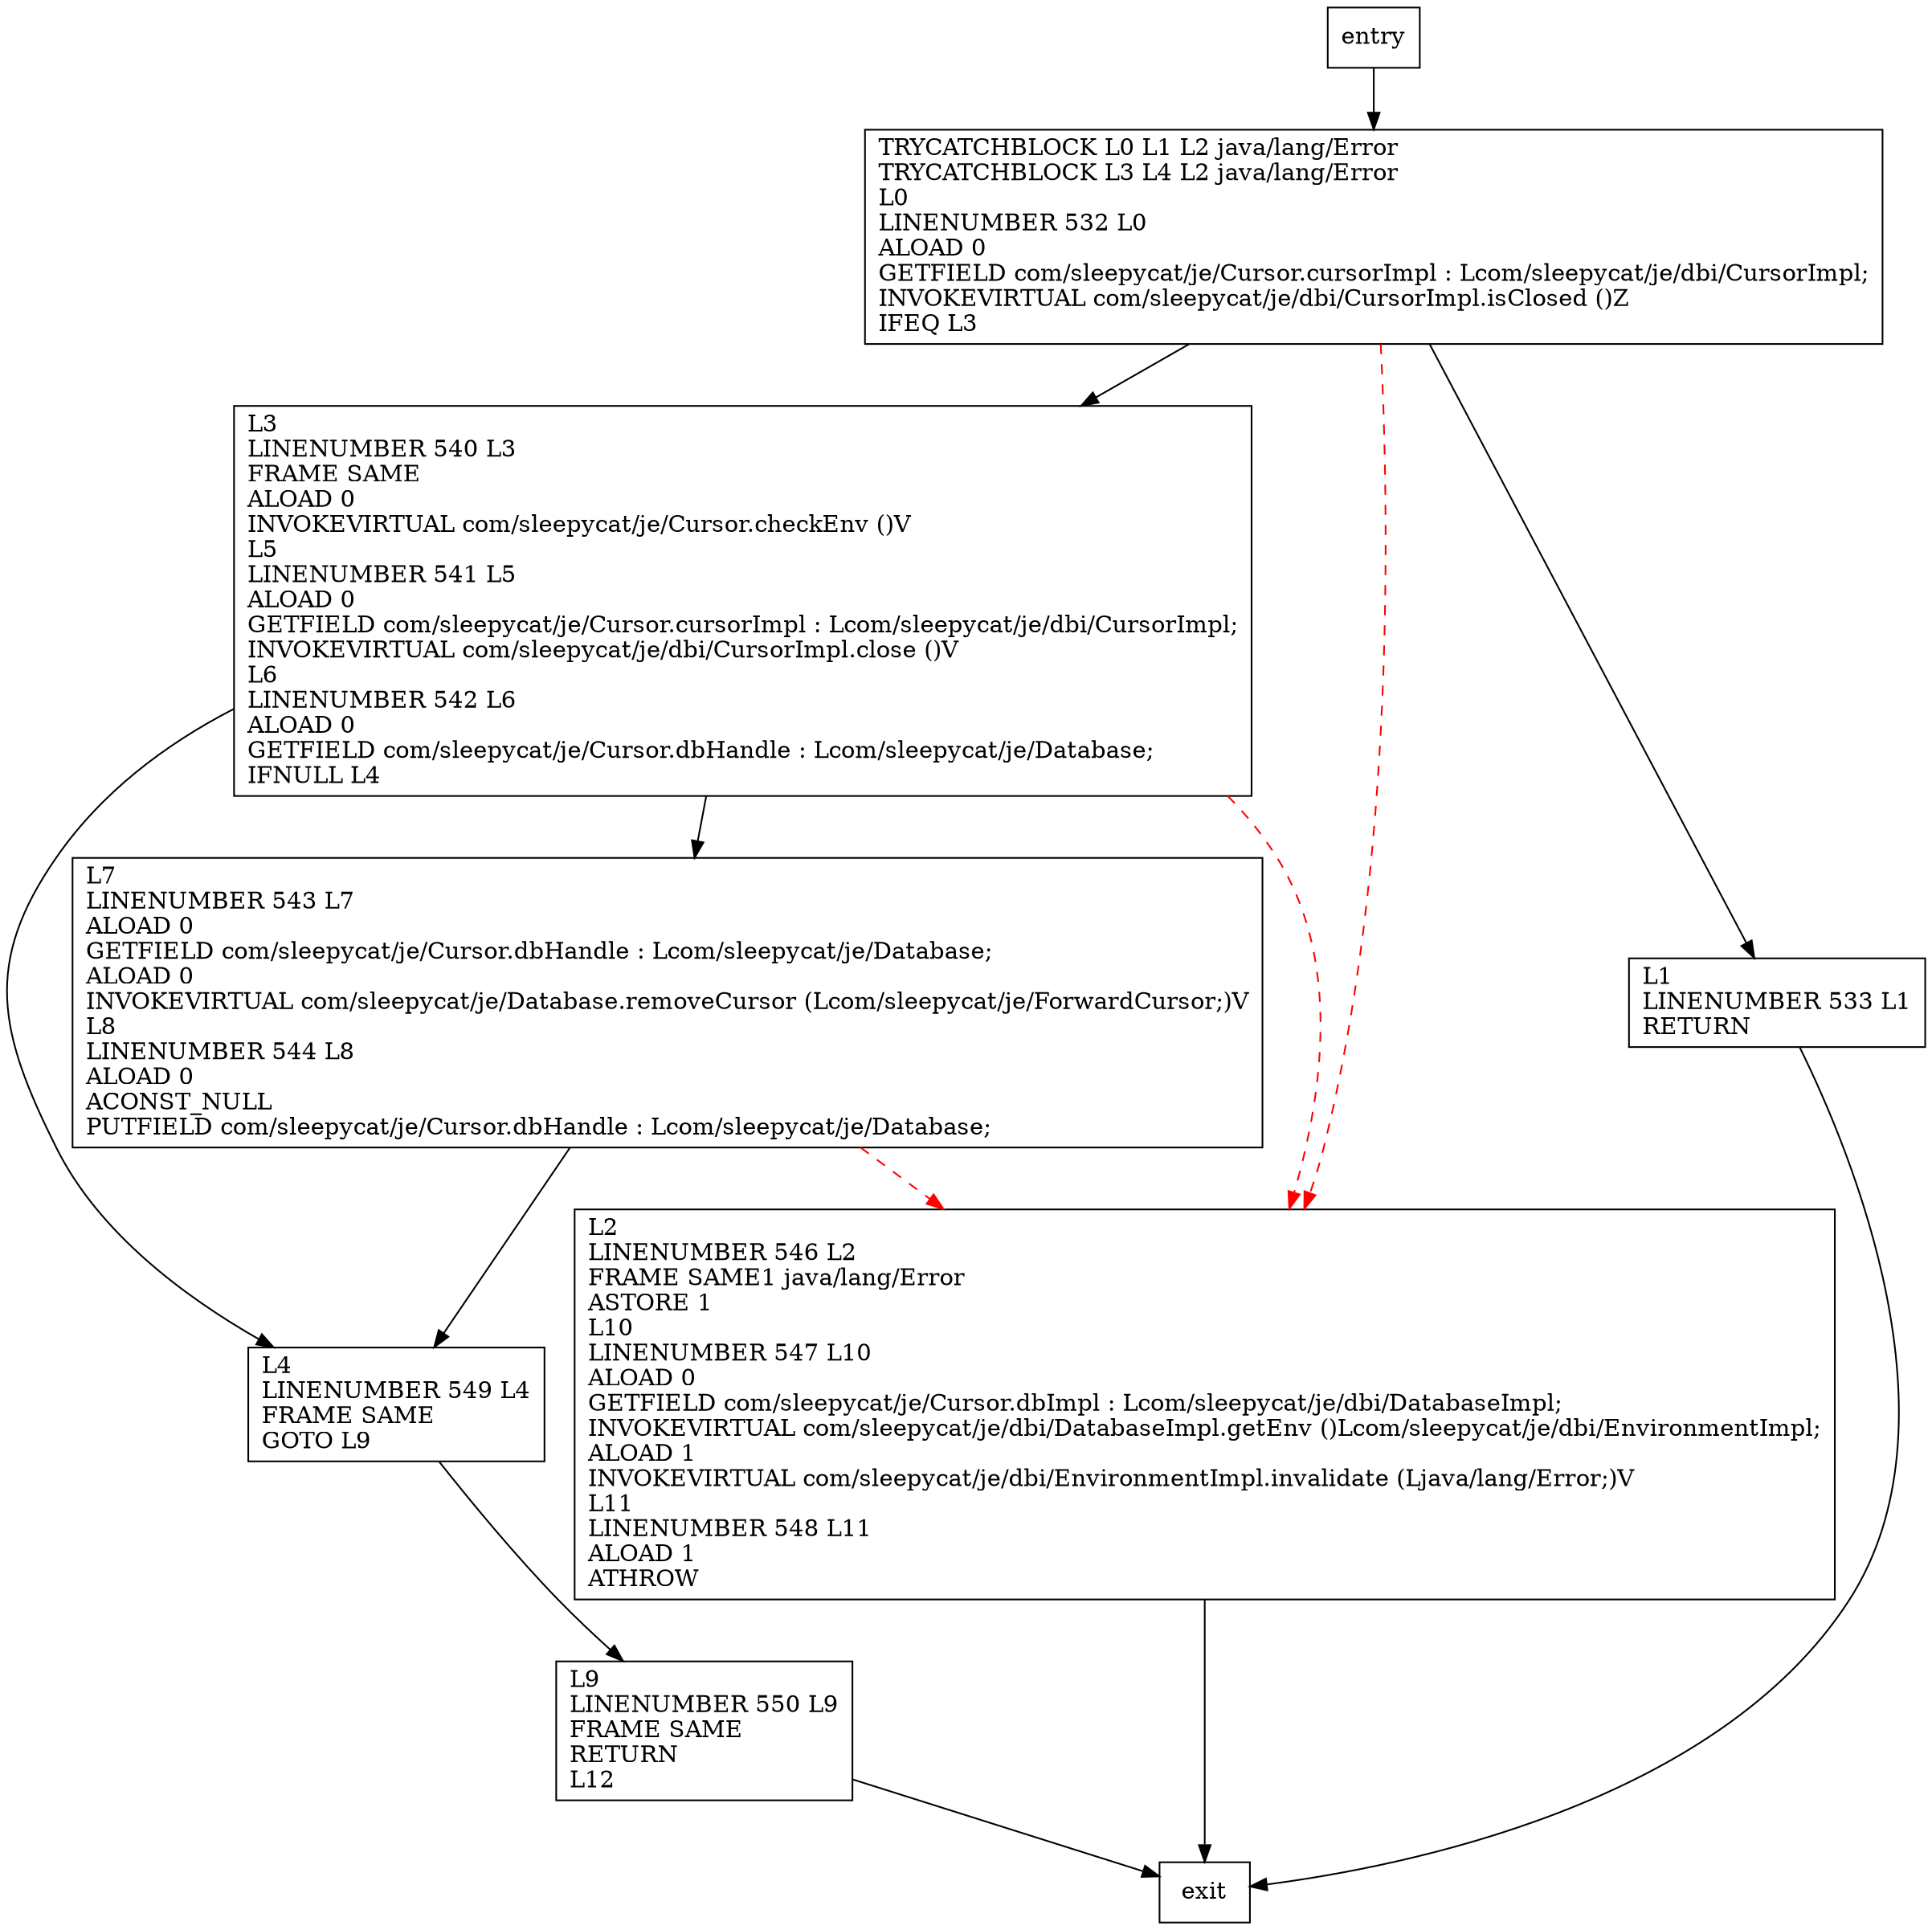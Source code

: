 digraph close {
node [shape=record];
1485138591 [label="L3\lLINENUMBER 540 L3\lFRAME SAME\lALOAD 0\lINVOKEVIRTUAL com/sleepycat/je/Cursor.checkEnv ()V\lL5\lLINENUMBER 541 L5\lALOAD 0\lGETFIELD com/sleepycat/je/Cursor.cursorImpl : Lcom/sleepycat/je/dbi/CursorImpl;\lINVOKEVIRTUAL com/sleepycat/je/dbi/CursorImpl.close ()V\lL6\lLINENUMBER 542 L6\lALOAD 0\lGETFIELD com/sleepycat/je/Cursor.dbHandle : Lcom/sleepycat/je/Database;\lIFNULL L4\l"];
1964865002 [label="TRYCATCHBLOCK L0 L1 L2 java/lang/Error\lTRYCATCHBLOCK L3 L4 L2 java/lang/Error\lL0\lLINENUMBER 532 L0\lALOAD 0\lGETFIELD com/sleepycat/je/Cursor.cursorImpl : Lcom/sleepycat/je/dbi/CursorImpl;\lINVOKEVIRTUAL com/sleepycat/je/dbi/CursorImpl.isClosed ()Z\lIFEQ L3\l"];
1687785739 [label="L1\lLINENUMBER 533 L1\lRETURN\l"];
1177155136 [label="L4\lLINENUMBER 549 L4\lFRAME SAME\lGOTO L9\l"];
1854940743 [label="L7\lLINENUMBER 543 L7\lALOAD 0\lGETFIELD com/sleepycat/je/Cursor.dbHandle : Lcom/sleepycat/je/Database;\lALOAD 0\lINVOKEVIRTUAL com/sleepycat/je/Database.removeCursor (Lcom/sleepycat/je/ForwardCursor;)V\lL8\lLINENUMBER 544 L8\lALOAD 0\lACONST_NULL\lPUTFIELD com/sleepycat/je/Cursor.dbHandle : Lcom/sleepycat/je/Database;\l"];
1560966118 [label="L9\lLINENUMBER 550 L9\lFRAME SAME\lRETURN\lL12\l"];
1017245970 [label="L2\lLINENUMBER 546 L2\lFRAME SAME1 java/lang/Error\lASTORE 1\lL10\lLINENUMBER 547 L10\lALOAD 0\lGETFIELD com/sleepycat/je/Cursor.dbImpl : Lcom/sleepycat/je/dbi/DatabaseImpl;\lINVOKEVIRTUAL com/sleepycat/je/dbi/DatabaseImpl.getEnv ()Lcom/sleepycat/je/dbi/EnvironmentImpl;\lALOAD 1\lINVOKEVIRTUAL com/sleepycat/je/dbi/EnvironmentImpl.invalidate (Ljava/lang/Error;)V\lL11\lLINENUMBER 548 L11\lALOAD 1\lATHROW\l"];
entry;
exit;
1485138591 -> 1177155136
1485138591 -> 1854940743
1485138591 -> 1017245970 [style=dashed, color=red]
entry -> 1964865002
1964865002 -> 1485138591
1964865002 -> 1687785739
1964865002 -> 1017245970 [style=dashed, color=red]
1687785739 -> exit
1177155136 -> 1560966118
1854940743 -> 1177155136
1854940743 -> 1017245970 [style=dashed, color=red]
1560966118 -> exit
1017245970 -> exit
}
